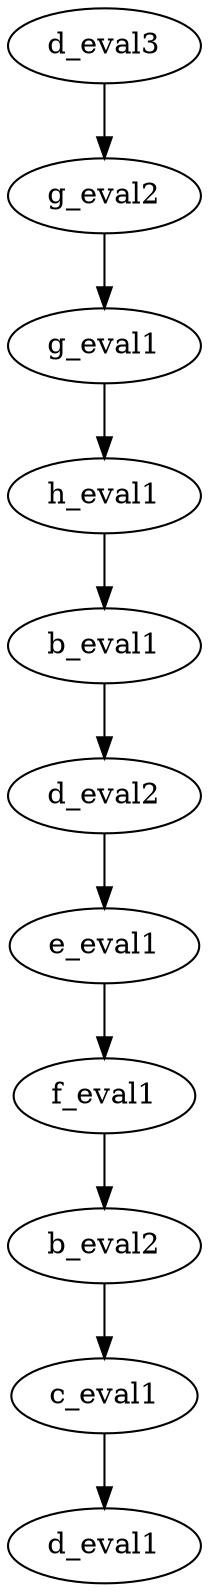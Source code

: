 digraph process_order {
d_eval3 -> g_eval2
g_eval2 -> g_eval1
g_eval1 -> h_eval1
h_eval1 -> b_eval1
b_eval1 -> d_eval2
d_eval2 -> e_eval1
e_eval1 -> f_eval1
f_eval1 -> b_eval2
b_eval2 -> c_eval1
c_eval1 -> d_eval1
}
